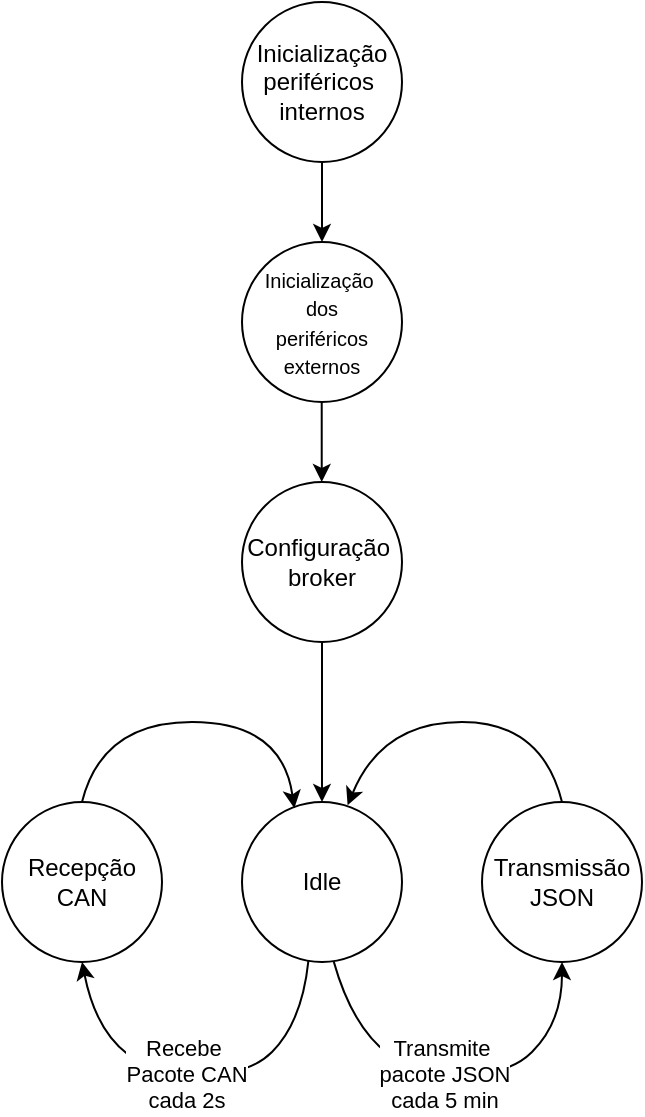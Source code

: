 <mxfile version="28.2.8">
  <diagram name="Página-1" id="nlto6g4KFEhENt3lWQ-K">
    <mxGraphModel dx="1226" dy="1905" grid="1" gridSize="10" guides="1" tooltips="1" connect="1" arrows="1" fold="1" page="1" pageScale="1" pageWidth="827" pageHeight="1169" math="0" shadow="0">
      <root>
        <mxCell id="0" />
        <mxCell id="1" parent="0" />
        <mxCell id="c0aZRSFIFbcgfxnzL40h-1" value="" style="ellipse;whiteSpace=wrap;html=1;aspect=fixed;" vertex="1" parent="1">
          <mxGeometry x="400" y="-1060" width="80" height="80" as="geometry" />
        </mxCell>
        <mxCell id="c0aZRSFIFbcgfxnzL40h-2" value="" style="ellipse;whiteSpace=wrap;html=1;aspect=fixed;" vertex="1" parent="1">
          <mxGeometry x="400" y="-940" width="80" height="80" as="geometry" />
        </mxCell>
        <mxCell id="c0aZRSFIFbcgfxnzL40h-3" value="" style="ellipse;whiteSpace=wrap;html=1;aspect=fixed;" vertex="1" parent="1">
          <mxGeometry x="400" y="-820" width="80" height="80" as="geometry" />
        </mxCell>
        <mxCell id="c0aZRSFIFbcgfxnzL40h-4" value="Idle" style="ellipse;whiteSpace=wrap;html=1;aspect=fixed;" vertex="1" parent="1">
          <mxGeometry x="400" y="-660" width="80" height="80" as="geometry" />
        </mxCell>
        <mxCell id="c0aZRSFIFbcgfxnzL40h-5" value="" style="ellipse;whiteSpace=wrap;html=1;aspect=fixed;" vertex="1" parent="1">
          <mxGeometry x="280" y="-660" width="80" height="80" as="geometry" />
        </mxCell>
        <mxCell id="c0aZRSFIFbcgfxnzL40h-6" value="" style="ellipse;whiteSpace=wrap;html=1;aspect=fixed;" vertex="1" parent="1">
          <mxGeometry x="520" y="-660" width="80" height="80" as="geometry" />
        </mxCell>
        <mxCell id="c0aZRSFIFbcgfxnzL40h-7" value="Inicialização periféricos&amp;nbsp;&lt;div&gt;internos&lt;/div&gt;" style="text;html=1;whiteSpace=wrap;strokeColor=none;fillColor=none;align=center;verticalAlign=middle;rounded=0;" vertex="1" parent="1">
          <mxGeometry x="410" y="-1035" width="60" height="30" as="geometry" />
        </mxCell>
        <mxCell id="c0aZRSFIFbcgfxnzL40h-8" value="&lt;font style=&quot;font-size: 10px;&quot;&gt;Inicialização&amp;nbsp; dos periféricos externos&lt;/font&gt;" style="text;html=1;whiteSpace=wrap;strokeColor=none;fillColor=none;align=center;verticalAlign=middle;rounded=0;" vertex="1" parent="1">
          <mxGeometry x="410" y="-915" width="60" height="30" as="geometry" />
        </mxCell>
        <mxCell id="c0aZRSFIFbcgfxnzL40h-9" value="Configuração&amp;nbsp;&lt;div&gt;broker&lt;/div&gt;" style="text;html=1;whiteSpace=wrap;strokeColor=none;fillColor=none;align=center;verticalAlign=middle;rounded=0;" vertex="1" parent="1">
          <mxGeometry x="410" y="-795" width="60" height="30" as="geometry" />
        </mxCell>
        <mxCell id="c0aZRSFIFbcgfxnzL40h-10" value="Recepção&lt;div&gt;CAN&lt;/div&gt;" style="text;html=1;whiteSpace=wrap;strokeColor=none;fillColor=none;align=center;verticalAlign=middle;rounded=0;" vertex="1" parent="1">
          <mxGeometry x="290" y="-635" width="60" height="30" as="geometry" />
        </mxCell>
        <mxCell id="c0aZRSFIFbcgfxnzL40h-12" value="Transmissão&lt;div&gt;JSON&lt;/div&gt;" style="text;html=1;whiteSpace=wrap;strokeColor=none;fillColor=none;align=center;verticalAlign=middle;rounded=0;" vertex="1" parent="1">
          <mxGeometry x="530" y="-635" width="60" height="30" as="geometry" />
        </mxCell>
        <mxCell id="c0aZRSFIFbcgfxnzL40h-13" value="" style="curved=1;endArrow=classic;html=1;rounded=0;exitX=0.415;exitY=0.993;exitDx=0;exitDy=0;entryX=0.5;entryY=1;entryDx=0;entryDy=0;exitPerimeter=0;" edge="1" parent="1" source="c0aZRSFIFbcgfxnzL40h-4" target="c0aZRSFIFbcgfxnzL40h-5">
          <mxGeometry width="50" height="50" relative="1" as="geometry">
            <mxPoint x="430" y="-580" as="sourcePoint" />
            <mxPoint x="330" y="-578" as="targetPoint" />
            <Array as="points">
              <mxPoint x="430" y="-550" />
              <mxPoint x="400" y="-520" />
              <mxPoint x="330" y="-530" />
            </Array>
          </mxGeometry>
        </mxCell>
        <mxCell id="c0aZRSFIFbcgfxnzL40h-21" value="Recebe&amp;nbsp;&lt;div&gt;Pacote CAN&lt;/div&gt;&lt;div&gt;cada 2s&lt;/div&gt;" style="edgeLabel;html=1;align=center;verticalAlign=middle;resizable=0;points=[];" vertex="1" connectable="0" parent="c0aZRSFIFbcgfxnzL40h-13">
          <mxGeometry x="0.043" relative="1" as="geometry">
            <mxPoint as="offset" />
          </mxGeometry>
        </mxCell>
        <mxCell id="c0aZRSFIFbcgfxnzL40h-14" value="" style="endArrow=classic;html=1;rounded=0;entryX=0.5;entryY=0;entryDx=0;entryDy=0;exitX=0.5;exitY=1;exitDx=0;exitDy=0;" edge="1" parent="1" source="c0aZRSFIFbcgfxnzL40h-1" target="c0aZRSFIFbcgfxnzL40h-2">
          <mxGeometry width="50" height="50" relative="1" as="geometry">
            <mxPoint x="230" y="-940" as="sourcePoint" />
            <mxPoint x="280" y="-990" as="targetPoint" />
          </mxGeometry>
        </mxCell>
        <mxCell id="c0aZRSFIFbcgfxnzL40h-16" value="" style="endArrow=classic;html=1;rounded=0;exitX=0.5;exitY=1;exitDx=0;exitDy=0;entryX=0.5;entryY=0;entryDx=0;entryDy=0;" edge="1" parent="1" source="c0aZRSFIFbcgfxnzL40h-3" target="c0aZRSFIFbcgfxnzL40h-4">
          <mxGeometry width="50" height="50" relative="1" as="geometry">
            <mxPoint x="470" y="-690" as="sourcePoint" />
            <mxPoint x="520" y="-740" as="targetPoint" />
          </mxGeometry>
        </mxCell>
        <mxCell id="c0aZRSFIFbcgfxnzL40h-17" value="" style="curved=1;endArrow=classic;html=1;rounded=0;exitX=0.573;exitY=0.996;exitDx=0;exitDy=0;entryX=0.5;entryY=1;entryDx=0;entryDy=0;exitPerimeter=0;" edge="1" parent="1" source="c0aZRSFIFbcgfxnzL40h-4" target="c0aZRSFIFbcgfxnzL40h-6">
          <mxGeometry width="50" height="50" relative="1" as="geometry">
            <mxPoint x="450" y="-580" as="sourcePoint" />
            <mxPoint x="570" y="-578" as="targetPoint" />
            <Array as="points">
              <mxPoint x="460" y="-530" />
              <mxPoint x="530" y="-520" />
              <mxPoint x="560" y="-550" />
            </Array>
          </mxGeometry>
        </mxCell>
        <mxCell id="c0aZRSFIFbcgfxnzL40h-22" value="Transmite&amp;nbsp;&lt;div&gt;pacote JSON&lt;/div&gt;&lt;div&gt;cada 5 min&lt;/div&gt;" style="edgeLabel;html=1;align=center;verticalAlign=middle;resizable=0;points=[];" vertex="1" connectable="0" parent="c0aZRSFIFbcgfxnzL40h-17">
          <mxGeometry x="-0.049" relative="1" as="geometry">
            <mxPoint as="offset" />
          </mxGeometry>
        </mxCell>
        <mxCell id="c0aZRSFIFbcgfxnzL40h-19" value="" style="curved=1;endArrow=classic;html=1;rounded=0;entryX=0.327;entryY=0.039;entryDx=0;entryDy=0;entryPerimeter=0;" edge="1" parent="1" target="c0aZRSFIFbcgfxnzL40h-4">
          <mxGeometry width="50" height="50" relative="1" as="geometry">
            <mxPoint x="320" y="-660" as="sourcePoint" />
            <mxPoint x="370" y="-710" as="targetPoint" />
            <Array as="points">
              <mxPoint x="330" y="-700" />
              <mxPoint x="420" y="-700" />
            </Array>
          </mxGeometry>
        </mxCell>
        <mxCell id="c0aZRSFIFbcgfxnzL40h-20" value="" style="curved=1;endArrow=classic;html=1;rounded=0;entryX=0.66;entryY=0.021;entryDx=0;entryDy=0;entryPerimeter=0;exitX=0.5;exitY=0;exitDx=0;exitDy=0;" edge="1" parent="1" source="c0aZRSFIFbcgfxnzL40h-6" target="c0aZRSFIFbcgfxnzL40h-4">
          <mxGeometry width="50" height="50" relative="1" as="geometry">
            <mxPoint x="556" y="-660" as="sourcePoint" />
            <mxPoint x="450" y="-663" as="targetPoint" />
            <Array as="points">
              <mxPoint x="550" y="-700" />
              <mxPoint x="470" y="-700" />
            </Array>
          </mxGeometry>
        </mxCell>
        <mxCell id="c0aZRSFIFbcgfxnzL40h-23" value="" style="endArrow=classic;html=1;rounded=0;entryX=0.5;entryY=0;entryDx=0;entryDy=0;exitX=0.5;exitY=1;exitDx=0;exitDy=0;" edge="1" parent="1">
          <mxGeometry width="50" height="50" relative="1" as="geometry">
            <mxPoint x="439.86" y="-860" as="sourcePoint" />
            <mxPoint x="439.86" y="-820" as="targetPoint" />
          </mxGeometry>
        </mxCell>
      </root>
    </mxGraphModel>
  </diagram>
</mxfile>
